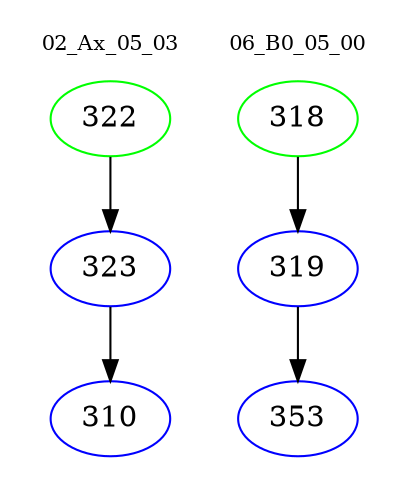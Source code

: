digraph{
subgraph cluster_0 {
color = white
label = "02_Ax_05_03";
fontsize=10;
T0_322 [label="322", color="green"]
T0_322 -> T0_323 [color="black"]
T0_323 [label="323", color="blue"]
T0_323 -> T0_310 [color="black"]
T0_310 [label="310", color="blue"]
}
subgraph cluster_1 {
color = white
label = "06_B0_05_00";
fontsize=10;
T1_318 [label="318", color="green"]
T1_318 -> T1_319 [color="black"]
T1_319 [label="319", color="blue"]
T1_319 -> T1_353 [color="black"]
T1_353 [label="353", color="blue"]
}
}
